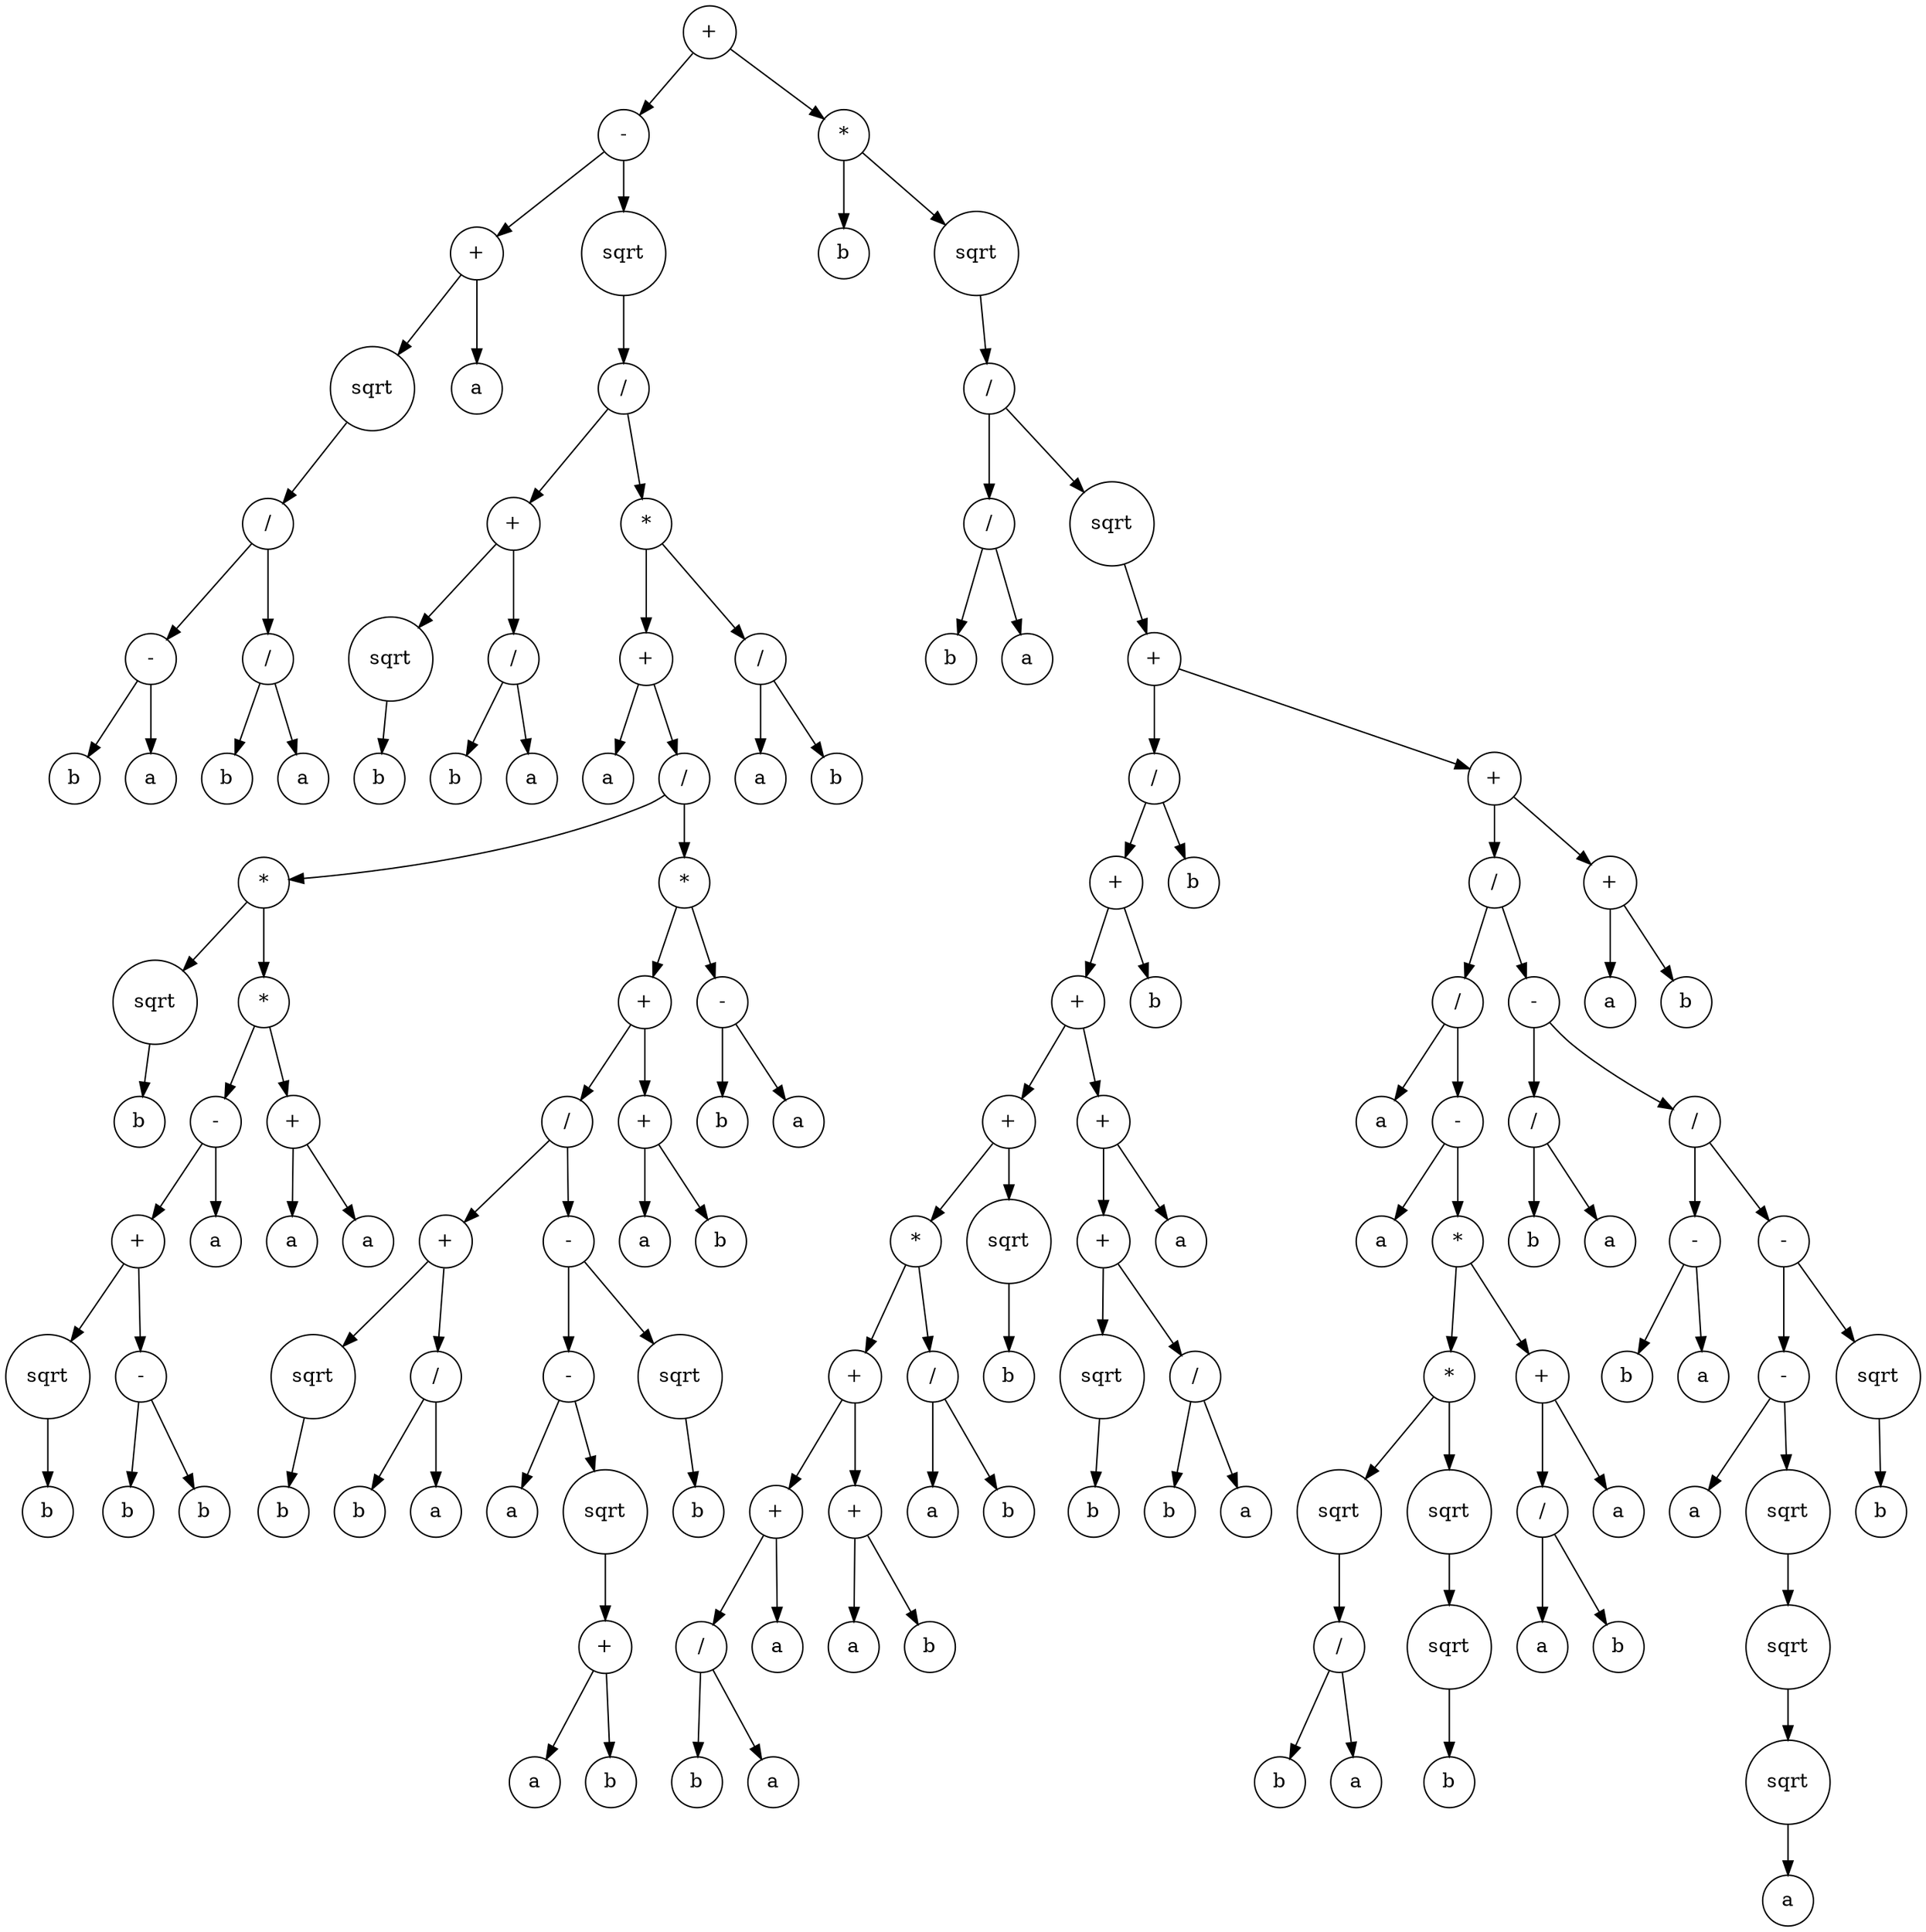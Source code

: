 digraph g {
graph [ordering=out];
node [shape=circle];
n[label = "+"];
n0[label = "-"];
n00[label = "+"];
n000[label = "sqrt"];
n0000[label = "/"];
n00000[label = "-"];
n000000[label = "b"];
n00000 -> n000000;
n000001[label = "a"];
n00000 -> n000001;
n0000 -> n00000;
n00001[label = "/"];
n000010[label = "b"];
n00001 -> n000010;
n000011[label = "a"];
n00001 -> n000011;
n0000 -> n00001;
n000 -> n0000;
n00 -> n000;
n001[label = "a"];
n00 -> n001;
n0 -> n00;
n01[label = "sqrt"];
n010[label = "/"];
n0100[label = "+"];
n01000[label = "sqrt"];
n010000[label = "b"];
n01000 -> n010000;
n0100 -> n01000;
n01001[label = "/"];
n010010[label = "b"];
n01001 -> n010010;
n010011[label = "a"];
n01001 -> n010011;
n0100 -> n01001;
n010 -> n0100;
n0101[label = "*"];
n01010[label = "+"];
n010100[label = "a"];
n01010 -> n010100;
n010101[label = "/"];
n0101010[label = "*"];
n01010100[label = "sqrt"];
n010101000[label = "b"];
n01010100 -> n010101000;
n0101010 -> n01010100;
n01010101[label = "*"];
n010101010[label = "-"];
n0101010100[label = "+"];
n01010101000[label = "sqrt"];
n010101010000[label = "b"];
n01010101000 -> n010101010000;
n0101010100 -> n01010101000;
n01010101001[label = "-"];
n010101010010[label = "b"];
n01010101001 -> n010101010010;
n010101010011[label = "b"];
n01010101001 -> n010101010011;
n0101010100 -> n01010101001;
n010101010 -> n0101010100;
n0101010101[label = "a"];
n010101010 -> n0101010101;
n01010101 -> n010101010;
n010101011[label = "+"];
n0101010110[label = "a"];
n010101011 -> n0101010110;
n0101010111[label = "a"];
n010101011 -> n0101010111;
n01010101 -> n010101011;
n0101010 -> n01010101;
n010101 -> n0101010;
n0101011[label = "*"];
n01010110[label = "+"];
n010101100[label = "/"];
n0101011000[label = "+"];
n01010110000[label = "sqrt"];
n010101100000[label = "b"];
n01010110000 -> n010101100000;
n0101011000 -> n01010110000;
n01010110001[label = "/"];
n010101100010[label = "b"];
n01010110001 -> n010101100010;
n010101100011[label = "a"];
n01010110001 -> n010101100011;
n0101011000 -> n01010110001;
n010101100 -> n0101011000;
n0101011001[label = "-"];
n01010110010[label = "-"];
n010101100100[label = "a"];
n01010110010 -> n010101100100;
n010101100101[label = "sqrt"];
n0101011001010[label = "+"];
n01010110010100[label = "a"];
n0101011001010 -> n01010110010100;
n01010110010101[label = "b"];
n0101011001010 -> n01010110010101;
n010101100101 -> n0101011001010;
n01010110010 -> n010101100101;
n0101011001 -> n01010110010;
n01010110011[label = "sqrt"];
n010101100110[label = "b"];
n01010110011 -> n010101100110;
n0101011001 -> n01010110011;
n010101100 -> n0101011001;
n01010110 -> n010101100;
n010101101[label = "+"];
n0101011010[label = "a"];
n010101101 -> n0101011010;
n0101011011[label = "b"];
n010101101 -> n0101011011;
n01010110 -> n010101101;
n0101011 -> n01010110;
n01010111[label = "-"];
n010101110[label = "b"];
n01010111 -> n010101110;
n010101111[label = "a"];
n01010111 -> n010101111;
n0101011 -> n01010111;
n010101 -> n0101011;
n01010 -> n010101;
n0101 -> n01010;
n01011[label = "/"];
n010110[label = "a"];
n01011 -> n010110;
n010111[label = "b"];
n01011 -> n010111;
n0101 -> n01011;
n010 -> n0101;
n01 -> n010;
n0 -> n01;
n -> n0;
n1[label = "*"];
n10[label = "b"];
n1 -> n10;
n11[label = "sqrt"];
n110[label = "/"];
n1100[label = "/"];
n11000[label = "b"];
n1100 -> n11000;
n11001[label = "a"];
n1100 -> n11001;
n110 -> n1100;
n1101[label = "sqrt"];
n11010[label = "+"];
n110100[label = "/"];
n1101000[label = "+"];
n11010000[label = "+"];
n110100000[label = "+"];
n1101000000[label = "*"];
n11010000000[label = "+"];
n110100000000[label = "+"];
n1101000000000[label = "/"];
n11010000000000[label = "b"];
n1101000000000 -> n11010000000000;
n11010000000001[label = "a"];
n1101000000000 -> n11010000000001;
n110100000000 -> n1101000000000;
n1101000000001[label = "a"];
n110100000000 -> n1101000000001;
n11010000000 -> n110100000000;
n110100000001[label = "+"];
n1101000000010[label = "a"];
n110100000001 -> n1101000000010;
n1101000000011[label = "b"];
n110100000001 -> n1101000000011;
n11010000000 -> n110100000001;
n1101000000 -> n11010000000;
n11010000001[label = "/"];
n110100000010[label = "a"];
n11010000001 -> n110100000010;
n110100000011[label = "b"];
n11010000001 -> n110100000011;
n1101000000 -> n11010000001;
n110100000 -> n1101000000;
n1101000001[label = "sqrt"];
n11010000010[label = "b"];
n1101000001 -> n11010000010;
n110100000 -> n1101000001;
n11010000 -> n110100000;
n110100001[label = "+"];
n1101000010[label = "+"];
n11010000100[label = "sqrt"];
n110100001000[label = "b"];
n11010000100 -> n110100001000;
n1101000010 -> n11010000100;
n11010000101[label = "/"];
n110100001010[label = "b"];
n11010000101 -> n110100001010;
n110100001011[label = "a"];
n11010000101 -> n110100001011;
n1101000010 -> n11010000101;
n110100001 -> n1101000010;
n1101000011[label = "a"];
n110100001 -> n1101000011;
n11010000 -> n110100001;
n1101000 -> n11010000;
n11010001[label = "b"];
n1101000 -> n11010001;
n110100 -> n1101000;
n1101001[label = "b"];
n110100 -> n1101001;
n11010 -> n110100;
n110101[label = "+"];
n1101010[label = "/"];
n11010100[label = "/"];
n110101000[label = "a"];
n11010100 -> n110101000;
n110101001[label = "-"];
n1101010010[label = "a"];
n110101001 -> n1101010010;
n1101010011[label = "*"];
n11010100110[label = "*"];
n110101001100[label = "sqrt"];
n1101010011000[label = "/"];
n11010100110000[label = "b"];
n1101010011000 -> n11010100110000;
n11010100110001[label = "a"];
n1101010011000 -> n11010100110001;
n110101001100 -> n1101010011000;
n11010100110 -> n110101001100;
n110101001101[label = "sqrt"];
n1101010011010[label = "sqrt"];
n11010100110100[label = "b"];
n1101010011010 -> n11010100110100;
n110101001101 -> n1101010011010;
n11010100110 -> n110101001101;
n1101010011 -> n11010100110;
n11010100111[label = "+"];
n110101001110[label = "/"];
n1101010011100[label = "a"];
n110101001110 -> n1101010011100;
n1101010011101[label = "b"];
n110101001110 -> n1101010011101;
n11010100111 -> n110101001110;
n110101001111[label = "a"];
n11010100111 -> n110101001111;
n1101010011 -> n11010100111;
n110101001 -> n1101010011;
n11010100 -> n110101001;
n1101010 -> n11010100;
n11010101[label = "-"];
n110101010[label = "/"];
n1101010100[label = "b"];
n110101010 -> n1101010100;
n1101010101[label = "a"];
n110101010 -> n1101010101;
n11010101 -> n110101010;
n110101011[label = "/"];
n1101010110[label = "-"];
n11010101100[label = "b"];
n1101010110 -> n11010101100;
n11010101101[label = "a"];
n1101010110 -> n11010101101;
n110101011 -> n1101010110;
n1101010111[label = "-"];
n11010101110[label = "-"];
n110101011100[label = "a"];
n11010101110 -> n110101011100;
n110101011101[label = "sqrt"];
n1101010111010[label = "sqrt"];
n11010101110100[label = "sqrt"];
n110101011101000[label = "a"];
n11010101110100 -> n110101011101000;
n1101010111010 -> n11010101110100;
n110101011101 -> n1101010111010;
n11010101110 -> n110101011101;
n1101010111 -> n11010101110;
n11010101111[label = "sqrt"];
n110101011110[label = "b"];
n11010101111 -> n110101011110;
n1101010111 -> n11010101111;
n110101011 -> n1101010111;
n11010101 -> n110101011;
n1101010 -> n11010101;
n110101 -> n1101010;
n1101011[label = "+"];
n11010110[label = "a"];
n1101011 -> n11010110;
n11010111[label = "b"];
n1101011 -> n11010111;
n110101 -> n1101011;
n11010 -> n110101;
n1101 -> n11010;
n110 -> n1101;
n11 -> n110;
n1 -> n11;
n -> n1;
}

